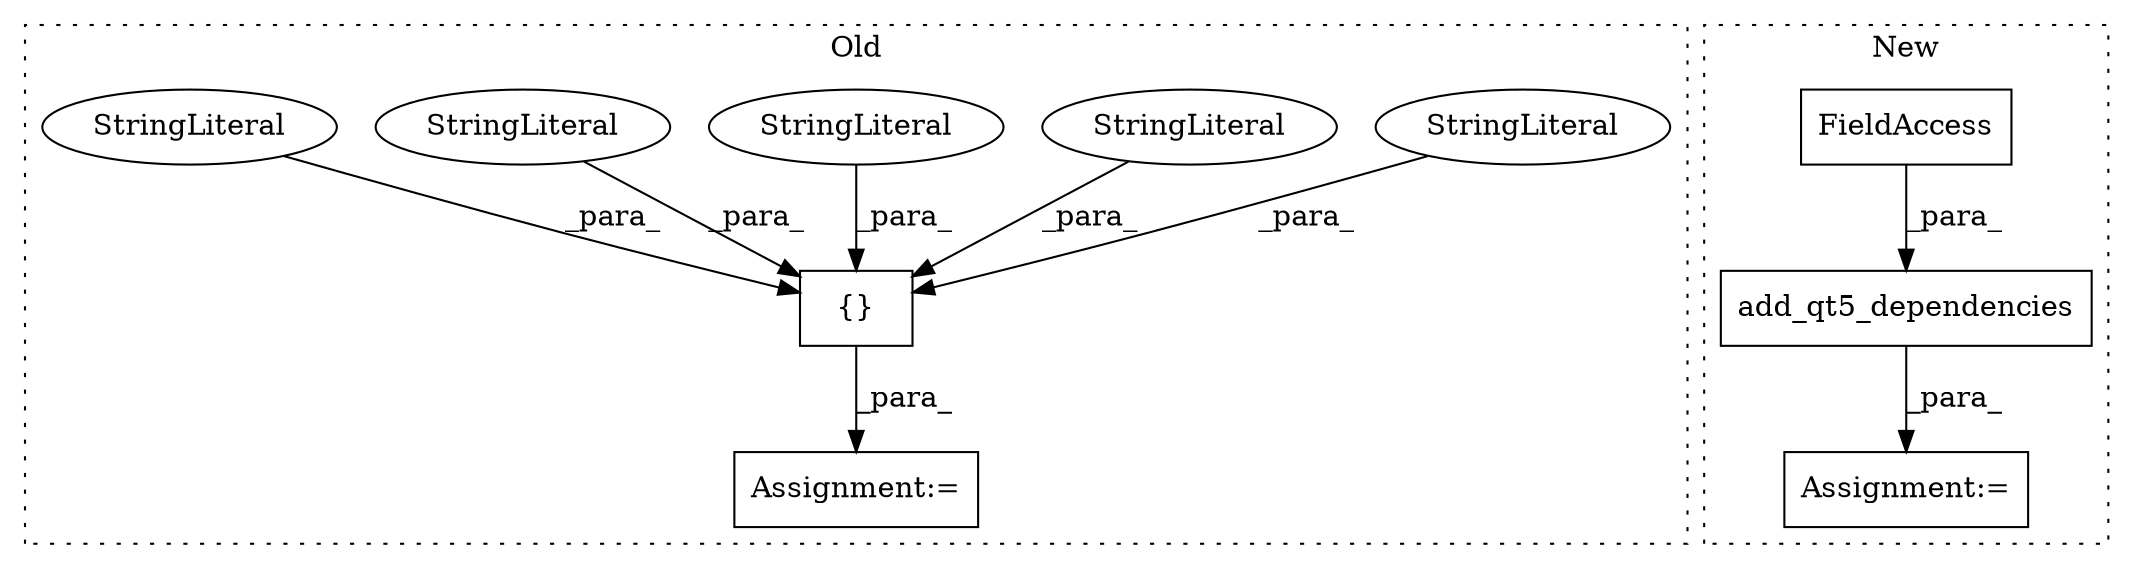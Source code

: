 digraph G {
subgraph cluster0 {
1 [label="{}" a="4" s="112,201" l="1,1" shape="box"];
5 [label="StringLiteral" a="45" s="182" l="19" shape="ellipse"];
6 [label="Assignment:=" a="7" s="99" l="1" shape="box"];
7 [label="StringLiteral" a="45" s="162" l="19" shape="ellipse"];
8 [label="StringLiteral" a="45" s="113" l="16" shape="ellipse"];
9 [label="StringLiteral" a="45" s="146" l="15" shape="ellipse"];
10 [label="StringLiteral" a="45" s="130" l="15" shape="ellipse"];
label = "Old";
style="dotted";
}
subgraph cluster1 {
2 [label="add_qt5_dependencies" a="32" s="246,275" l="21,1" shape="box"];
3 [label="FieldAccess" a="22" s="267" l="8" shape="box"];
4 [label="Assignment:=" a="7" s="244" l="2" shape="box"];
label = "New";
style="dotted";
}
1 -> 6 [label="_para_"];
2 -> 4 [label="_para_"];
3 -> 2 [label="_para_"];
5 -> 1 [label="_para_"];
7 -> 1 [label="_para_"];
8 -> 1 [label="_para_"];
9 -> 1 [label="_para_"];
10 -> 1 [label="_para_"];
}